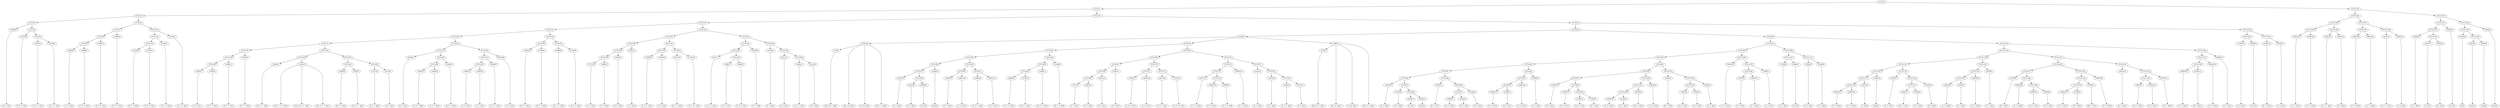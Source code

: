 digraph sample{
"L3592(0)"->"[D  F  G](0)"
"L4723(0)"->"[D  E  F  G](0)"
"L4723(1)"->"[D  E  F  G](1)"
"L4723(2)"->"[D  E  F  G](2)"
"L5721(5)"->"L4723(1)"
"L5721(5)"->"L4723(2)"
"L5721(4)"->"L4723(0)"
"L5721(4)"->"L5721(5)"
"L5721(3)"->"L3592(0)"
"L5721(3)"->"L5721(4)"
"L3863(0)"->"[C  E  G](0)"
"L3890(0)"->"[C  D  E  G](0)"
"L5721(9)"->"L3863(0)"
"L5721(9)"->"L3890(0)"
"L3890(1)"->"[C  D  E  G](1)"
"L5721(8)"->"L5721(9)"
"L5721(8)"->"L3890(1)"
"L3890(2)"->"[C  D  E  G](2)"
"L5721(7)"->"L5721(8)"
"L5721(7)"->"L3890(2)"
"L3149(0)"->"[D  F  G  B](0)"
"L3149(1)"->"[D  F  G  B](1)"
"L5721(12)"->"L3149(0)"
"L5721(12)"->"L3149(1)"
"L3149(2)"->"[D  F  G  B](2)"
"L5721(11)"->"L5721(12)"
"L5721(11)"->"L3149(2)"
"L3149(3)"->"[D  F  G  B](3)"
"L5721(10)"->"L5721(11)"
"L5721(10)"->"L3149(3)"
"L5721(6)"->"L5721(7)"
"L5721(6)"->"L5721(10)"
"L5721(2)"->"L5721(3)"
"L5721(2)"->"L5721(6)"
"L3863(1)"->"[C  E  G](1)"
"L4630(0)"->"[C  E  F  G](0)"
"L5721(20)"->"L3863(1)"
"L5721(20)"->"L4630(0)"
"L4630(1)"->"[C  E  F  G](1)"
"L5721(19)"->"L5721(20)"
"L5721(19)"->"L4630(1)"
"L4630(2)"->"[C  E  F  G](2)"
"L5721(18)"->"L5721(19)"
"L5721(18)"->"L4630(2)"
"L4991(0)"->"[Cis  E  G  A](0)"
"L2241(0)"->"[Cis  E  F  G  A](0)"
"L2241(0)"->"[Cis  Dis  E  G  A](0)"
"L2241(0)"->"[Cis  E  F  G  A](1)"
"L5721(22)"->"L4991(0)"
"L5721(22)"->"L2241(0)"
"L4266(0)"->"[D  E  F  A](0)"
"L622(0)"->"[Cis  D  F  A](0)"
"L5721(24)"->"L4266(0)"
"L5721(24)"->"L622(0)"
"L4571(0)"->"[D  F  A  B](0)"
"L2312(0)"->"[D  F  A](0)"
"L5721(25)"->"L4571(0)"
"L5721(25)"->"L2312(0)"
"L5721(23)"->"L5721(24)"
"L5721(23)"->"L5721(25)"
"L5721(21)"->"L5721(22)"
"L5721(21)"->"L5721(23)"
"L5721(17)"->"L5721(18)"
"L5721(17)"->"L5721(21)"
"L3863(2)"->"[C  E  G](2)"
"L3922(0)"->"[C  E  G  B](0)"
"L2906(0)"->"[E  F  G  B](0)"
"L5721(29)"->"L3922(0)"
"L5721(29)"->"L2906(0)"
"L3149(4)"->"[D  F  G  B](4)"
"L5721(28)"->"L5721(29)"
"L5721(28)"->"L3149(4)"
"L5721(27)"->"L3863(2)"
"L5721(27)"->"L5721(28)"
"L3863(3)"->"[C  E  G](3)"
"L3863(4)"->"[C  E  G](4)"
"L5721(32)"->"L3863(3)"
"L5721(32)"->"L3863(4)"
"L3890(3)"->"[C  D  E  G](3)"
"L5721(31)"->"L5721(32)"
"L5721(31)"->"L3890(3)"
"L3863(5)"->"[C  E  G](5)"
"L5721(30)"->"L5721(31)"
"L5721(30)"->"L3863(5)"
"L5721(26)"->"L5721(27)"
"L5721(26)"->"L5721(30)"
"L5721(16)"->"L5721(17)"
"L5721(16)"->"L5721(26)"
"L2906(1)"->"[E  F  G  B](1)"
"L3149(5)"->"[D  F  G  B](5)"
"L5721(34)"->"L2906(1)"
"L5721(34)"->"L3149(5)"
"L3986(0)"->"[Cis  F  G  B](0)"
"L3149(6)"->"[D  F  G  B](6)"
"L5721(35)"->"L3986(0)"
"L5721(35)"->"L3149(6)"
"L5721(33)"->"L5721(34)"
"L5721(33)"->"L5721(35)"
"L5721(15)"->"L5721(16)"
"L5721(15)"->"L5721(33)"
"L3171(0)"->"[C  F  G](0)"
"L2891(0)"->"[F  G  B](0)"
"L5721(40)"->"L3171(0)"
"L5721(40)"->"L2891(0)"
"L2641(0)"->"[F  G  A](0)"
"L5721(39)"->"L5721(40)"
"L5721(39)"->"L2641(0)"
"L2891(1)"->"[F  G  B](1)"
"L5721(38)"->"L5721(39)"
"L5721(38)"->"L2891(1)"
"L3890(4)"->"[C  D  E  G](4)"
"L3863(6)"->"[C  E  G](6)"
"L5721(42)"->"L3890(4)"
"L5721(42)"->"L3863(6)"
"L3911(0)"->"[C  E  G  A](0)"
"L-1923(0)"->"[C  E  Fis  G](0)"
"L5721(43)"->"L3911(0)"
"L5721(43)"->"L-1923(0)"
"L5721(41)"->"L5721(42)"
"L5721(41)"->"L5721(43)"
"L5721(37)"->"L5721(38)"
"L5721(37)"->"L5721(41)"
"L3911(1)"->"[C  E  G  A](1)"
"L3863(7)"->"[C  E  G](7)"
"L3890(5)"->"[C  D  E  G](5)"
"L5721(47)"->"L3863(7)"
"L5721(47)"->"L3890(5)"
"L5721(46)"->"L3911(1)"
"L5721(46)"->"L5721(47)"
"L3863(8)"->"[C  E  G](8)"
"L5721(45)"->"L5721(46)"
"L5721(45)"->"L3863(8)"
"L4212(0)"->"[E  G  B](0)"
"L4212(1)"->"[E  G  B](1)"
"L3922(1)"->"[C  E  G  B](1)"
"L4212(2)"->"[E  G  B](2)"
"L5721(50)"->"L3922(1)"
"L5721(50)"->"L4212(2)"
"L5721(49)"->"L4212(1)"
"L5721(49)"->"L5721(50)"
"L5721(48)"->"L4212(0)"
"L5721(48)"->"L5721(49)"
"L5721(44)"->"L5721(45)"
"L5721(44)"->"L5721(48)"
"L5721(36)"->"L5721(37)"
"L5721(36)"->"L5721(44)"
"L5721(14)"->"L5721(15)"
"L5721(14)"->"L5721(36)"
"L735(0)"->"[Dis  Fis  A  B](0)"
"L3991(0)"->"[Dis  Ais  B](0)"
"L3991(0)"->"[C  Dis  B](0)"
"L3991(0)"->"L735(0)"
"L3991(0)"->"[Fis  G  A  B](0)"
"L4212(3)"->"[E  G  B](3)"
"L4212(4)"->"[E  G  B](4)"
"L4938(0)"->"[E  G](0)"
"L5721(58)"->"L4212(4)"
"L5721(58)"->"L4938(0)"
"L5721(57)"->"L4212(3)"
"L5721(57)"->"L5721(58)"
"L3642(0)"->"[rest](0)"
"L5721(56)"->"L5721(57)"
"L5721(56)"->"L3642(0)"
"L3863(9)"->"[C  E  G](9)"
"L3863(10)"->"[C  E  G](10)"
"L5721(60)"->"L3863(9)"
"L5721(60)"->"L3863(10)"
"L3890(6)"->"[C  D  E  G](6)"
"L3863(11)"->"[C  E  G](11)"
"L5721(61)"->"L3890(6)"
"L5721(61)"->"L3863(11)"
"L5721(59)"->"L5721(60)"
"L5721(59)"->"L5721(61)"
"L5721(55)"->"L5721(56)"
"L5721(55)"->"L5721(59)"
"L2906(2)"->"[E  F  G  B](2)"
"L3149(7)"->"[D  F  G  B](7)"
"L5721(64)"->"L2906(2)"
"L5721(64)"->"L3149(7)"
"L3986(1)"->"[Cis  F  G  B](1)"
"L5721(63)"->"L5721(64)"
"L5721(63)"->"L3986(1)"
"L3149(8)"->"[D  F  G  B](8)"
"L5721(62)"->"L5721(63)"
"L5721(62)"->"L3149(8)"
"L5721(54)"->"L5721(55)"
"L5721(54)"->"L5721(62)"
"L3171(1)"->"[C  F  G](1)"
"L2891(2)"->"[F  G  B](2)"
"L5721(69)"->"L3171(1)"
"L5721(69)"->"L2891(2)"
"L2641(1)"->"[F  G  A](1)"
"L5721(68)"->"L5721(69)"
"L5721(68)"->"L2641(1)"
"L2891(3)"->"[F  G  B](3)"
"L5721(67)"->"L5721(68)"
"L5721(67)"->"L2891(3)"
"L3890(7)"->"[C  D  E  G](7)"
"L3863(12)"->"[C  E  G](12)"
"L5721(71)"->"L3890(7)"
"L5721(71)"->"L3863(12)"
"L3911(2)"->"[C  E  G  A](2)"
"L-1923(1)"->"[C  E  Fis  G](1)"
"L5721(72)"->"L3911(2)"
"L5721(72)"->"L-1923(1)"
"L5721(70)"->"L5721(71)"
"L5721(70)"->"L5721(72)"
"L5721(66)"->"L5721(67)"
"L5721(66)"->"L5721(70)"
"L3911(3)"->"[C  E  G  A](3)"
"L3863(13)"->"[C  E  G](13)"
"L3890(8)"->"[C  D  E  G](8)"
"L5721(76)"->"L3863(13)"
"L5721(76)"->"L3890(8)"
"L5721(75)"->"L3911(3)"
"L5721(75)"->"L5721(76)"
"L3863(14)"->"[C  E  G](14)"
"L5721(74)"->"L5721(75)"
"L5721(74)"->"L3863(14)"
"L4212(5)"->"[E  G  B](5)"
"L4212(6)"->"[E  G  B](6)"
"L3922(2)"->"[C  E  G  B](2)"
"L4212(7)"->"[E  G  B](7)"
"L5721(79)"->"L3922(2)"
"L5721(79)"->"L4212(7)"
"L5721(78)"->"L4212(6)"
"L5721(78)"->"L5721(79)"
"L5721(77)"->"L4212(5)"
"L5721(77)"->"L5721(78)"
"L5721(73)"->"L5721(74)"
"L5721(73)"->"L5721(77)"
"L5721(65)"->"L5721(66)"
"L5721(65)"->"L5721(73)"
"L5721(53)"->"L5721(54)"
"L5721(53)"->"L5721(65)"
"L735(1)"->"[Dis  Fis  A  B](1)"
"L3991(1)"->"[Dis  Ais  B](1)"
"L3991(1)"->"[C  Dis  B](1)"
"L3991(1)"->"L735(1)"
"L3991(1)"->"[Fis  G  A  B](1)"
"L5184(0)"->"L3991(0)"
"L5184(0)"->"L5721(53)"
"L5184(0)"->"L3991(1)"
"L4212(8)"->"[E  G  B](8)"
"L4212(9)"->"[E  G  B](9)"
"L4938(1)"->"[E  G](1)"
"L3642(1)"->"[rest](1)"
"L5721(88)"->"L4938(1)"
"L5721(88)"->"L3642(1)"
"L5721(87)"->"L4212(9)"
"L5721(87)"->"L5721(88)"
"L5721(86)"->"L4212(8)"
"L5721(86)"->"L5721(87)"
"L3592(1)"->"[D  F  G](1)"
"L3993(0)"->"[Cis  E  G](0)"
"L3592(2)"->"[D  F  G](2)"
"L5721(91)"->"L3993(0)"
"L5721(91)"->"L3592(2)"
"L2350(0)"->"[D  G  B](0)"
"L5721(90)"->"L5721(91)"
"L5721(90)"->"L2350(0)"
"L5721(89)"->"L3592(1)"
"L5721(89)"->"L5721(90)"
"L5721(85)"->"L5721(86)"
"L5721(85)"->"L5721(89)"
"L3863(15)"->"[C  E  G](15)"
"L2350(1)"->"[D  G  B](1)"
"L5721(94)"->"L3863(15)"
"L5721(94)"->"L2350(1)"
"L3863(16)"->"[C  E  G](16)"
"L5721(93)"->"L5721(94)"
"L5721(93)"->"L3863(16)"
"L3859(0)"->"[C  G  A](0)"
"L5721(92)"->"L5721(93)"
"L5721(92)"->"L3859(0)"
"L5721(84)"->"L5721(85)"
"L5721(84)"->"L5721(92)"
"L2350(2)"->"[D  G  B](2)"
"L3863(17)"->"[C  E  G](17)"
"L3993(1)"->"[Cis  E  G](1)"
"L3592(3)"->"[D  F  G](3)"
"L5721(99)"->"L3993(1)"
"L5721(99)"->"L3592(3)"
"L5721(98)"->"L3863(17)"
"L5721(98)"->"L5721(99)"
"L5721(97)"->"L2350(2)"
"L5721(97)"->"L5721(98)"
"L3863(18)"->"[C  E  G](18)"
"L2350(3)"->"[D  G  B](3)"
"L5721(102)"->"L3863(18)"
"L5721(102)"->"L2350(3)"
"L4076(0)"->"[Dis  G  B](0)"
"L5721(101)"->"L5721(102)"
"L5721(101)"->"L4076(0)"
"L3863(19)"->"[C  E  G](19)"
"L5721(100)"->"L5721(101)"
"L5721(100)"->"L3863(19)"
"L5721(96)"->"L5721(97)"
"L5721(96)"->"L5721(100)"
"L3592(4)"->"[D  F  G](4)"
"L3993(2)"->"[Cis  E  G](2)"
"L3592(5)"->"[D  F  G](5)"
"L5721(105)"->"L3993(2)"
"L5721(105)"->"L3592(5)"
"L2350(4)"->"[D  G  B](4)"
"L5721(104)"->"L5721(105)"
"L5721(104)"->"L2350(4)"
"L5721(103)"->"L3592(4)"
"L5721(103)"->"L5721(104)"
"L5721(95)"->"L5721(96)"
"L5721(95)"->"L5721(103)"
"L5721(83)"->"L5721(84)"
"L5721(83)"->"L5721(95)"
"L3863(20)"->"[C  E  G](20)"
"L2350(5)"->"[D  G  B](5)"
"L3863(21)"->"[C  E  G](21)"
"L5721(108)"->"L2350(5)"
"L5721(108)"->"L3863(21)"
"L3859(1)"->"[C  G  A](1)"
"L5721(107)"->"L5721(108)"
"L5721(107)"->"L3859(1)"
"L5721(106)"->"L3863(20)"
"L5721(106)"->"L5721(107)"
"L5721(82)"->"L5721(83)"
"L5721(82)"->"L5721(106)"
"L-1939(0)"->"[C  D  B](0)"
"L4840(0)"->"[D  E](0)"
"L5721(110)"->"L-1939(0)"
"L5721(110)"->"L4840(0)"
"L3592(6)"->"[D  F  G](6)"
"L4185(0)"->"[G  A  B](0)"
"L5721(111)"->"L3592(6)"
"L5721(111)"->"L4185(0)"
"L5721(109)"->"L5721(110)"
"L5721(109)"->"L5721(111)"
"L5721(81)"->"L5721(82)"
"L5721(81)"->"L5721(109)"
"L3863(22)"->"[C  E  G](22)"
"L3863(23)"->"[C  E  G](23)"
"L5721(118)"->"L3863(22)"
"L5721(118)"->"L3863(23)"
"L2427(0)"->"[C  E](0)"
"L5721(117)"->"L5721(118)"
"L5721(117)"->"L2427(0)"
"L3642(2)"->"[rest](2)"
"L5721(116)"->"L5721(117)"
"L5721(116)"->"L3642(2)"
"L3592(7)"->"[D  F  G](7)"
"L3993(3)"->"[Cis  E  G](3)"
"L3592(8)"->"[D  F  G](8)"
"L5721(121)"->"L3993(3)"
"L5721(121)"->"L3592(8)"
"L2350(6)"->"[D  G  B](6)"
"L5721(120)"->"L5721(121)"
"L5721(120)"->"L2350(6)"
"L5721(119)"->"L3592(7)"
"L5721(119)"->"L5721(120)"
"L5721(115)"->"L5721(116)"
"L5721(115)"->"L5721(119)"
"L3863(24)"->"[C  E  G](24)"
"L2350(7)"->"[D  G  B](7)"
"L5721(124)"->"L3863(24)"
"L5721(124)"->"L2350(7)"
"L3863(25)"->"[C  E  G](25)"
"L5721(123)"->"L5721(124)"
"L5721(123)"->"L3863(25)"
"L3859(2)"->"[C  G  A](2)"
"L5721(122)"->"L5721(123)"
"L5721(122)"->"L3859(2)"
"L5721(114)"->"L5721(115)"
"L5721(114)"->"L5721(122)"
"L2350(8)"->"[D  G  B](8)"
"L3863(26)"->"[C  E  G](26)"
"L3993(4)"->"[Cis  E  G](4)"
"L3592(9)"->"[D  F  G](9)"
"L5721(129)"->"L3993(4)"
"L5721(129)"->"L3592(9)"
"L5721(128)"->"L3863(26)"
"L5721(128)"->"L5721(129)"
"L5721(127)"->"L2350(8)"
"L5721(127)"->"L5721(128)"
"L3863(27)"->"[C  E  G](27)"
"L2350(9)"->"[D  G  B](9)"
"L5721(132)"->"L3863(27)"
"L5721(132)"->"L2350(9)"
"L4076(1)"->"[Dis  G  B](1)"
"L5721(131)"->"L5721(132)"
"L5721(131)"->"L4076(1)"
"L3863(28)"->"[C  E  G](28)"
"L5721(130)"->"L5721(131)"
"L5721(130)"->"L3863(28)"
"L5721(126)"->"L5721(127)"
"L5721(126)"->"L5721(130)"
"L3592(10)"->"[D  F  G](10)"
"L3993(5)"->"[Cis  E  G](5)"
"L3592(11)"->"[D  F  G](11)"
"L5721(135)"->"L3993(5)"
"L5721(135)"->"L3592(11)"
"L2350(10)"->"[D  G  B](10)"
"L5721(134)"->"L5721(135)"
"L5721(134)"->"L2350(10)"
"L5721(133)"->"L3592(10)"
"L5721(133)"->"L5721(134)"
"L5721(125)"->"L5721(126)"
"L5721(125)"->"L5721(133)"
"L5721(113)"->"L5721(114)"
"L5721(113)"->"L5721(125)"
"L3863(29)"->"[C  E  G](29)"
"L2350(11)"->"[D  G  B](11)"
"L5721(138)"->"L3863(29)"
"L5721(138)"->"L2350(11)"
"L3863(30)"->"[C  E  G](30)"
"L5721(137)"->"L5721(138)"
"L5721(137)"->"L3863(30)"
"L3859(3)"->"[C  G  A](3)"
"L5721(136)"->"L5721(137)"
"L5721(136)"->"L3859(3)"
"L5721(112)"->"L5721(113)"
"L5721(112)"->"L5721(136)"
"L5721(80)"->"L5721(81)"
"L5721(80)"->"L5721(112)"
"L5721(52)"->"L5184(0)"
"L5721(52)"->"L5721(80)"
"L-1939(1)"->"[C  D  B](1)"
"L4840(1)"->"[D  E](1)"
"L5721(140)"->"L-1939(1)"
"L5721(140)"->"L4840(1)"
"L3592(12)"->"[D  F  G](12)"
"L4185(1)"->"[G  A  B](1)"
"L5721(141)"->"L3592(12)"
"L5721(141)"->"L4185(1)"
"L5721(139)"->"L5721(140)"
"L5721(139)"->"L5721(141)"
"L5721(51)"->"L5721(52)"
"L5721(51)"->"L5721(139)"
"L5721(13)"->"L5721(14)"
"L5721(13)"->"L5721(51)"
"L5721(1)"->"L5721(2)"
"L5721(1)"->"L5721(13)"
"L3863(31)"->"[C  E  G](31)"
"L3863(32)"->"[C  E  G](32)"
"L5721(145)"->"L3863(31)"
"L5721(145)"->"L3863(32)"
"L2621(0)"->"[D  F  G  A](0)"
"L2891(4)"->"[F  G  B](4)"
"L5721(146)"->"L2621(0)"
"L5721(146)"->"L2891(4)"
"L5721(144)"->"L5721(145)"
"L5721(144)"->"L5721(146)"
"L3863(33)"->"[C  E  G](33)"
"L3863(34)"->"[C  E  G](34)"
"L5721(148)"->"L3863(33)"
"L5721(148)"->"L3863(34)"
"L2621(1)"->"[D  F  G  A](1)"
"L2891(5)"->"[F  G  B](5)"
"L5721(149)"->"L2621(1)"
"L5721(149)"->"L2891(5)"
"L5721(147)"->"L5721(148)"
"L5721(147)"->"L5721(149)"
"L5721(143)"->"L5721(144)"
"L5721(143)"->"L5721(147)"
"L4056(0)"->"[C  E  B](0)"
"L2427(1)"->"[C  E](1)"
"L2922(0)"->"[Dis  G](0)"
"L5721(153)"->"L2427(1)"
"L5721(153)"->"L2922(0)"
"L5721(152)"->"L4056(0)"
"L5721(152)"->"L5721(153)"
"L4938(2)"->"[E  G](2)"
"L5721(151)"->"L5721(152)"
"L5721(151)"->"L4938(2)"
"L4240(0)"->"[C](0)"
"L3642(3)"->"[rest](3)"
"L3642(4)"->"[rest](4)"
"L5721(156)"->"L3642(3)"
"L5721(156)"->"L3642(4)"
"L5721(155)"->"L4240(0)"
"L5721(155)"->"L5721(156)"
"L3642(5)"->"[rest](5)"
"L5721(154)"->"L5721(155)"
"L5721(154)"->"L3642(5)"
"L5721(150)"->"L5721(151)"
"L5721(150)"->"L5721(154)"
"L5721(142)"->"L5721(143)"
"L5721(142)"->"L5721(150)"
"L5721(0)"->"L5721(1)"
"L5721(0)"->"L5721(142)"
{rank = min; "L5721(0)"}
{rank = same; "L5721(1)"; "L5721(142)";}
{rank = same; "L5721(2)"; "L5721(13)"; "L5721(143)"; "L5721(150)";}
{rank = same; "L5721(3)"; "L5721(6)"; "L5721(14)"; "L5721(51)"; "L5721(144)"; "L5721(147)"; "L5721(151)"; "L5721(154)";}
{rank = same; "L3592(0)"; "L5721(4)"; "L5721(7)"; "L5721(10)"; "L5721(15)"; "L5721(36)"; "L5721(52)"; "L5721(139)"; "L5721(145)"; "L5721(146)"; "L5721(148)"; "L5721(149)"; "L5721(152)"; "L4938(2)"; "L5721(155)"; "L3642(5)";}
{rank = same; "L4723(0)"; "L5721(5)"; "L5721(8)"; "L3890(2)"; "L5721(11)"; "L3149(3)"; "L5721(16)"; "L5721(33)"; "L5721(37)"; "L5721(44)"; "L5184(0)"; "L5721(80)"; "L5721(140)"; "L5721(141)"; "L3863(31)"; "L3863(32)"; "L2621(0)"; "L2891(4)"; "L3863(33)"; "L3863(34)"; "L2621(1)"; "L2891(5)"; "L4056(0)"; "L5721(153)"; "L4240(0)"; "L5721(156)";}
{rank = same; "L4723(1)"; "L4723(2)"; "L5721(9)"; "L3890(1)"; "L5721(12)"; "L3149(2)"; "L5721(17)"; "L5721(26)"; "L5721(34)"; "L5721(35)"; "L5721(38)"; "L5721(41)"; "L5721(45)"; "L5721(48)"; "L3991(0)"; "L5721(53)"; "L3991(1)"; "L5721(81)"; "L5721(112)"; "L-1939(1)"; "L4840(1)"; "L3592(12)"; "L4185(1)"; "L2427(1)"; "L2922(0)"; "L3642(3)"; "L3642(4)";}
{rank = same; "L3863(0)"; "L3890(0)"; "L3149(0)"; "L3149(1)"; "L5721(18)"; "L5721(21)"; "L5721(27)"; "L5721(30)"; "L2906(1)"; "L3149(5)"; "L3986(0)"; "L3149(6)"; "L5721(39)"; "L2891(1)"; "L5721(42)"; "L5721(43)"; "L5721(46)"; "L3863(8)"; "L4212(0)"; "L5721(49)"; "L735(0)"; "L5721(54)"; "L5721(65)"; "L735(1)"; "L5721(82)"; "L5721(109)"; "L5721(113)"; "L5721(136)";}
{rank = same; "L5721(19)"; "L4630(2)"; "L5721(22)"; "L5721(23)"; "L3863(2)"; "L5721(28)"; "L5721(31)"; "L3863(5)"; "L5721(40)"; "L2641(0)"; "L3890(4)"; "L3863(6)"; "L3911(0)"; "L-1923(0)"; "L3911(1)"; "L5721(47)"; "L4212(1)"; "L5721(50)"; "L5721(55)"; "L5721(62)"; "L5721(66)"; "L5721(73)"; "L5721(83)"; "L5721(106)"; "L5721(110)"; "L5721(111)"; "L5721(114)"; "L5721(125)"; "L5721(137)"; "L3859(3)";}
{rank = same; "L5721(20)"; "L4630(1)"; "L4991(0)"; "L2241(0)"; "L5721(24)"; "L5721(25)"; "L5721(29)"; "L3149(4)"; "L5721(32)"; "L3890(3)"; "L3171(0)"; "L2891(0)"; "L3863(7)"; "L3890(5)"; "L3922(1)"; "L4212(2)"; "L5721(56)"; "L5721(59)"; "L5721(63)"; "L3149(8)"; "L5721(67)"; "L5721(70)"; "L5721(74)"; "L5721(77)"; "L5721(84)"; "L5721(95)"; "L3863(20)"; "L5721(107)"; "L-1939(0)"; "L4840(0)"; "L3592(6)"; "L4185(0)"; "L5721(115)"; "L5721(122)"; "L5721(126)"; "L5721(133)"; "L5721(138)"; "L3863(30)";}
{rank = same; "L3863(1)"; "L4630(0)"; "L4266(0)"; "L622(0)"; "L4571(0)"; "L2312(0)"; "L3922(0)"; "L2906(0)"; "L3863(3)"; "L3863(4)"; "L5721(57)"; "L3642(0)"; "L5721(60)"; "L5721(61)"; "L5721(64)"; "L3986(1)"; "L5721(68)"; "L2891(3)"; "L5721(71)"; "L5721(72)"; "L5721(75)"; "L3863(14)"; "L4212(5)"; "L5721(78)"; "L5721(85)"; "L5721(92)"; "L5721(96)"; "L5721(103)"; "L5721(108)"; "L3859(1)"; "L5721(116)"; "L5721(119)"; "L5721(123)"; "L3859(2)"; "L5721(127)"; "L5721(130)"; "L3592(10)"; "L5721(134)"; "L3863(29)"; "L2350(11)";}
{rank = same; "L4212(3)"; "L5721(58)"; "L3863(9)"; "L3863(10)"; "L3890(6)"; "L3863(11)"; "L2906(2)"; "L3149(7)"; "L5721(69)"; "L2641(1)"; "L3890(7)"; "L3863(12)"; "L3911(2)"; "L-1923(1)"; "L3911(3)"; "L5721(76)"; "L4212(6)"; "L5721(79)"; "L5721(86)"; "L5721(89)"; "L5721(93)"; "L3859(0)"; "L5721(97)"; "L5721(100)"; "L3592(4)"; "L5721(104)"; "L2350(5)"; "L3863(21)"; "L5721(117)"; "L3642(2)"; "L3592(7)"; "L5721(120)"; "L5721(124)"; "L3863(25)"; "L2350(8)"; "L5721(128)"; "L5721(131)"; "L3863(28)"; "L5721(135)"; "L2350(10)";}
{rank = same; "L4212(4)"; "L4938(0)"; "L3171(1)"; "L2891(2)"; "L3863(13)"; "L3890(8)"; "L3922(2)"; "L4212(7)"; "L4212(8)"; "L5721(87)"; "L3592(1)"; "L5721(90)"; "L5721(94)"; "L3863(16)"; "L2350(2)"; "L5721(98)"; "L5721(101)"; "L3863(19)"; "L5721(105)"; "L2350(4)"; "L5721(118)"; "L2427(0)"; "L5721(121)"; "L2350(6)"; "L3863(24)"; "L2350(7)"; "L3863(26)"; "L5721(129)"; "L5721(132)"; "L4076(1)"; "L3993(5)"; "L3592(11)";}
{rank = same; "L4212(9)"; "L5721(88)"; "L5721(91)"; "L2350(0)"; "L3863(15)"; "L2350(1)"; "L3863(17)"; "L5721(99)"; "L5721(102)"; "L4076(0)"; "L3993(2)"; "L3592(5)"; "L3863(22)"; "L3863(23)"; "L3993(3)"; "L3592(8)"; "L3993(4)"; "L3592(9)"; "L3863(27)"; "L2350(9)";}
{rank = same; "L4938(1)"; "L3642(1)"; "L3993(0)"; "L3592(2)"; "L3993(1)"; "L3592(3)"; "L3863(18)"; "L2350(3)";}
{rank = max; "[C  D  B](0)"; "[C  D  B](1)"; "[C  D  E  G](0)"; "[C  D  E  G](1)"; "[C  D  E  G](2)"; "[C  D  E  G](3)"; "[C  D  E  G](4)"; "[C  D  E  G](5)"; "[C  D  E  G](6)"; "[C  D  E  G](7)"; "[C  D  E  G](8)"; "[C  Dis  B](0)"; "[C  Dis  B](1)"; "[C  E  B](0)"; "[C  E  F  G](0)"; "[C  E  F  G](1)"; "[C  E  F  G](2)"; "[C  E  Fis  G](0)"; "[C  E  Fis  G](1)"; "[C  E  G  A](0)"; "[C  E  G  A](1)"; "[C  E  G  A](2)"; "[C  E  G  A](3)"; "[C  E  G  B](0)"; "[C  E  G  B](1)"; "[C  E  G  B](2)"; "[C  E  G](0)"; "[C  E  G](1)"; "[C  E  G](10)"; "[C  E  G](11)"; "[C  E  G](12)"; "[C  E  G](13)"; "[C  E  G](14)"; "[C  E  G](15)"; "[C  E  G](16)"; "[C  E  G](17)"; "[C  E  G](18)"; "[C  E  G](19)"; "[C  E  G](2)"; "[C  E  G](20)"; "[C  E  G](21)"; "[C  E  G](22)"; "[C  E  G](23)"; "[C  E  G](24)"; "[C  E  G](25)"; "[C  E  G](26)"; "[C  E  G](27)"; "[C  E  G](28)"; "[C  E  G](29)"; "[C  E  G](3)"; "[C  E  G](30)"; "[C  E  G](31)"; "[C  E  G](32)"; "[C  E  G](33)"; "[C  E  G](34)"; "[C  E  G](4)"; "[C  E  G](5)"; "[C  E  G](6)"; "[C  E  G](7)"; "[C  E  G](8)"; "[C  E  G](9)"; "[C  E](0)"; "[C  E](1)"; "[C  F  G](0)"; "[C  F  G](1)"; "[C  G  A](0)"; "[C  G  A](1)"; "[C  G  A](2)"; "[C  G  A](3)"; "[C](0)"; "[Cis  D  F  A](0)"; "[Cis  Dis  E  G  A](0)"; "[Cis  E  F  G  A](0)"; "[Cis  E  F  G  A](1)"; "[Cis  E  G  A](0)"; "[Cis  E  G](0)"; "[Cis  E  G](1)"; "[Cis  E  G](2)"; "[Cis  E  G](3)"; "[Cis  E  G](4)"; "[Cis  E  G](5)"; "[Cis  F  G  B](0)"; "[Cis  F  G  B](1)"; "[D  E  F  A](0)"; "[D  E  F  G](0)"; "[D  E  F  G](1)"; "[D  E  F  G](2)"; "[D  E](0)"; "[D  E](1)"; "[D  F  A  B](0)"; "[D  F  A](0)"; "[D  F  G  A](0)"; "[D  F  G  A](1)"; "[D  F  G  B](0)"; "[D  F  G  B](1)"; "[D  F  G  B](2)"; "[D  F  G  B](3)"; "[D  F  G  B](4)"; "[D  F  G  B](5)"; "[D  F  G  B](6)"; "[D  F  G  B](7)"; "[D  F  G  B](8)"; "[D  F  G](0)"; "[D  F  G](1)"; "[D  F  G](10)"; "[D  F  G](11)"; "[D  F  G](12)"; "[D  F  G](2)"; "[D  F  G](3)"; "[D  F  G](4)"; "[D  F  G](5)"; "[D  F  G](6)"; "[D  F  G](7)"; "[D  F  G](8)"; "[D  F  G](9)"; "[D  G  B](0)"; "[D  G  B](1)"; "[D  G  B](10)"; "[D  G  B](11)"; "[D  G  B](2)"; "[D  G  B](3)"; "[D  G  B](4)"; "[D  G  B](5)"; "[D  G  B](6)"; "[D  G  B](7)"; "[D  G  B](8)"; "[D  G  B](9)"; "[Dis  Ais  B](0)"; "[Dis  Ais  B](1)"; "[Dis  Fis  A  B](0)"; "[Dis  Fis  A  B](1)"; "[Dis  G  B](0)"; "[Dis  G  B](1)"; "[Dis  G](0)"; "[E  F  G  B](0)"; "[E  F  G  B](1)"; "[E  F  G  B](2)"; "[E  G  B](0)"; "[E  G  B](1)"; "[E  G  B](2)"; "[E  G  B](3)"; "[E  G  B](4)"; "[E  G  B](5)"; "[E  G  B](6)"; "[E  G  B](7)"; "[E  G  B](8)"; "[E  G  B](9)"; "[E  G](0)"; "[E  G](1)"; "[E  G](2)"; "[F  G  A](0)"; "[F  G  A](1)"; "[F  G  B](0)"; "[F  G  B](1)"; "[F  G  B](2)"; "[F  G  B](3)"; "[F  G  B](4)"; "[F  G  B](5)"; "[Fis  G  A  B](0)"; "[Fis  G  A  B](1)"; "[G  A  B](0)"; "[G  A  B](1)"; "[rest](0)"; "[rest](1)"; "[rest](2)"; "[rest](3)"; "[rest](4)"; "[rest](5)";}
}
